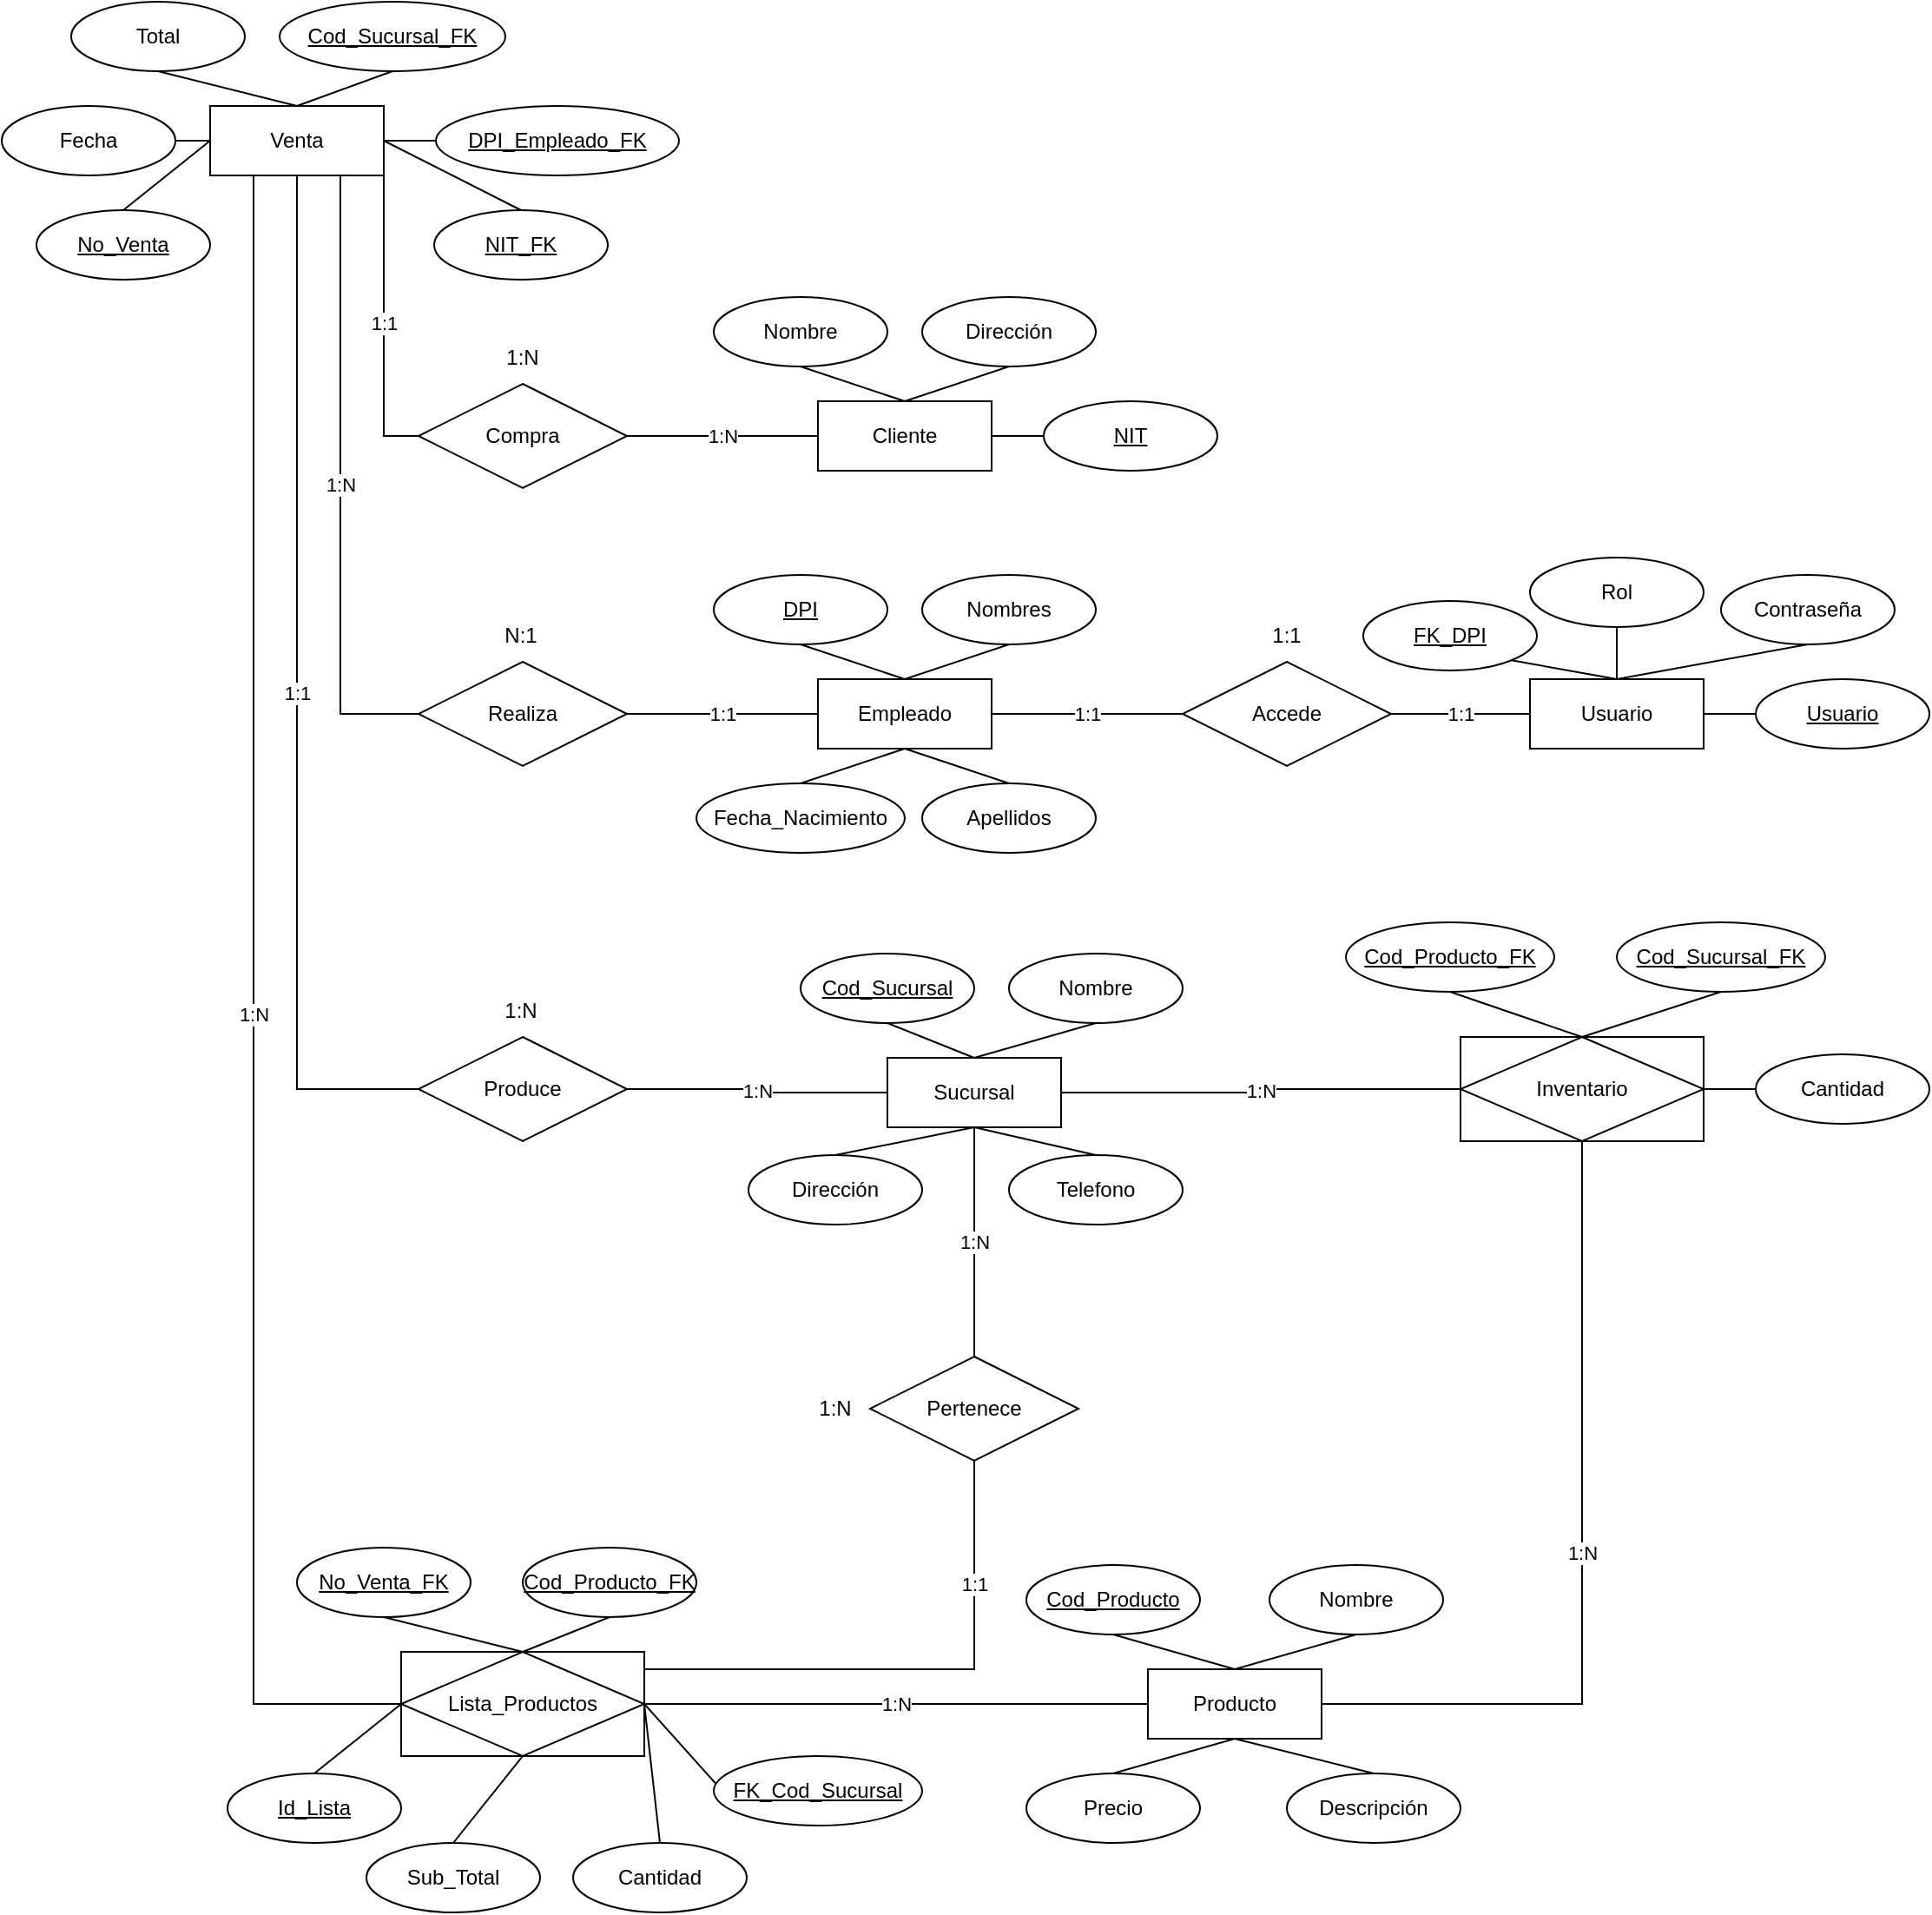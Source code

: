 <mxfile version="20.8.16" type="device"><diagram name="Página-1" id="amw6LDX13WIvpvGGitRl"><mxGraphModel dx="1080" dy="1518" grid="1" gridSize="10" guides="1" tooltips="1" connect="1" arrows="1" fold="1" page="1" pageScale="1" pageWidth="1400" pageHeight="850" math="0" shadow="0"><root><mxCell id="0"/><mxCell id="1" parent="0"/><mxCell id="8UH1qDHOts71oJluRwu8-69" value="1:N" style="edgeStyle=orthogonalEdgeStyle;rounded=0;orthogonalLoop=1;jettySize=auto;html=1;exitX=1;exitY=0.5;exitDx=0;exitDy=0;entryX=0.5;entryY=1;entryDx=0;entryDy=0;endArrow=none;endFill=0;" parent="1" source="8UH1qDHOts71oJluRwu8-1" target="8UH1qDHOts71oJluRwu8-43" edge="1"><mxGeometry relative="1" as="geometry"/></mxCell><mxCell id="8UH1qDHOts71oJluRwu8-1" value="Producto" style="whiteSpace=wrap;html=1;align=center;" parent="1" vertex="1"><mxGeometry x="680" y="970" width="100" height="40" as="geometry"/></mxCell><mxCell id="8UH1qDHOts71oJluRwu8-3" value="Cliente" style="whiteSpace=wrap;html=1;align=center;" parent="1" vertex="1"><mxGeometry x="490" y="240" width="100" height="40" as="geometry"/></mxCell><mxCell id="KH92aimrn9MVK10yiUEF-9" value="1:1" style="edgeStyle=orthogonalEdgeStyle;rounded=0;orthogonalLoop=1;jettySize=auto;html=1;exitX=0.5;exitY=1;exitDx=0;exitDy=0;entryX=0;entryY=0.5;entryDx=0;entryDy=0;endArrow=none;endFill=0;" parent="1" source="8UH1qDHOts71oJluRwu8-7" target="8UH1qDHOts71oJluRwu8-56" edge="1"><mxGeometry relative="1" as="geometry"/></mxCell><mxCell id="8UH1qDHOts71oJluRwu8-7" value="Venta" style="whiteSpace=wrap;html=1;align=center;" parent="1" vertex="1"><mxGeometry x="140" y="70" width="100" height="40" as="geometry"/></mxCell><mxCell id="KH92aimrn9MVK10yiUEF-52" style="edgeStyle=none;rounded=0;orthogonalLoop=1;jettySize=auto;html=1;exitX=0;exitY=0.5;exitDx=0;exitDy=0;entryX=1;entryY=0.5;entryDx=0;entryDy=0;endArrow=none;endFill=0;" parent="1" source="8UH1qDHOts71oJluRwu8-8" target="8UH1qDHOts71oJluRwu8-3" edge="1"><mxGeometry relative="1" as="geometry"/></mxCell><mxCell id="8UH1qDHOts71oJluRwu8-8" value="NIT" style="ellipse;whiteSpace=wrap;html=1;align=center;fontStyle=4;" parent="1" vertex="1"><mxGeometry x="620" y="240" width="100" height="40" as="geometry"/></mxCell><mxCell id="KH92aimrn9MVK10yiUEF-50" style="edgeStyle=none;rounded=0;orthogonalLoop=1;jettySize=auto;html=1;exitX=0.5;exitY=1;exitDx=0;exitDy=0;entryX=0.5;entryY=0;entryDx=0;entryDy=0;endArrow=none;endFill=0;" parent="1" source="8UH1qDHOts71oJluRwu8-9" target="8UH1qDHOts71oJluRwu8-3" edge="1"><mxGeometry relative="1" as="geometry"/></mxCell><mxCell id="8UH1qDHOts71oJluRwu8-9" value="Nombre" style="ellipse;whiteSpace=wrap;html=1;align=center;" parent="1" vertex="1"><mxGeometry x="430" y="180" width="100" height="40" as="geometry"/></mxCell><mxCell id="KH92aimrn9MVK10yiUEF-51" style="edgeStyle=none;rounded=0;orthogonalLoop=1;jettySize=auto;html=1;exitX=0.5;exitY=1;exitDx=0;exitDy=0;endArrow=none;endFill=0;" parent="1" source="8UH1qDHOts71oJluRwu8-10" edge="1"><mxGeometry relative="1" as="geometry"><mxPoint x="540" y="240" as="targetPoint"/></mxGeometry></mxCell><mxCell id="8UH1qDHOts71oJluRwu8-10" value="Dirección" style="ellipse;whiteSpace=wrap;html=1;align=center;" parent="1" vertex="1"><mxGeometry x="550" y="180" width="100" height="40" as="geometry"/></mxCell><mxCell id="KH92aimrn9MVK10yiUEF-62" style="edgeStyle=none;rounded=0;orthogonalLoop=1;jettySize=auto;html=1;exitX=0.5;exitY=1;exitDx=0;exitDy=0;entryX=0.5;entryY=0;entryDx=0;entryDy=0;endArrow=none;endFill=0;" parent="1" source="8UH1qDHOts71oJluRwu8-15" target="8UH1qDHOts71oJluRwu8-1" edge="1"><mxGeometry relative="1" as="geometry"/></mxCell><mxCell id="8UH1qDHOts71oJluRwu8-15" value="Cod_Producto" style="ellipse;whiteSpace=wrap;html=1;align=center;fontStyle=4;" parent="1" vertex="1"><mxGeometry x="610" y="910" width="100" height="40" as="geometry"/></mxCell><mxCell id="KH92aimrn9MVK10yiUEF-63" style="edgeStyle=none;rounded=0;orthogonalLoop=1;jettySize=auto;html=1;exitX=0.5;exitY=1;exitDx=0;exitDy=0;endArrow=none;endFill=0;" parent="1" source="8UH1qDHOts71oJluRwu8-16" edge="1"><mxGeometry relative="1" as="geometry"><mxPoint x="730" y="970" as="targetPoint"/></mxGeometry></mxCell><mxCell id="8UH1qDHOts71oJluRwu8-16" value="Nombre" style="ellipse;whiteSpace=wrap;html=1;align=center;" parent="1" vertex="1"><mxGeometry x="750" y="910" width="100" height="40" as="geometry"/></mxCell><mxCell id="KH92aimrn9MVK10yiUEF-65" style="edgeStyle=none;rounded=0;orthogonalLoop=1;jettySize=auto;html=1;exitX=0.5;exitY=0;exitDx=0;exitDy=0;entryX=0.5;entryY=1;entryDx=0;entryDy=0;endArrow=none;endFill=0;" parent="1" source="8UH1qDHOts71oJluRwu8-17" target="8UH1qDHOts71oJluRwu8-1" edge="1"><mxGeometry relative="1" as="geometry"/></mxCell><mxCell id="8UH1qDHOts71oJluRwu8-17" value="Descripción" style="ellipse;whiteSpace=wrap;html=1;align=center;" parent="1" vertex="1"><mxGeometry x="760" y="1030" width="100" height="40" as="geometry"/></mxCell><mxCell id="KH92aimrn9MVK10yiUEF-64" style="edgeStyle=none;rounded=0;orthogonalLoop=1;jettySize=auto;html=1;exitX=0.5;exitY=0;exitDx=0;exitDy=0;entryX=0.5;entryY=1;entryDx=0;entryDy=0;endArrow=none;endFill=0;" parent="1" source="8UH1qDHOts71oJluRwu8-18" target="8UH1qDHOts71oJluRwu8-1" edge="1"><mxGeometry relative="1" as="geometry"/></mxCell><mxCell id="8UH1qDHOts71oJluRwu8-18" value="Precio" style="ellipse;whiteSpace=wrap;html=1;align=center;" parent="1" vertex="1"><mxGeometry x="610" y="1030" width="100" height="40" as="geometry"/></mxCell><mxCell id="KH92aimrn9MVK10yiUEF-48" style="edgeStyle=none;rounded=0;orthogonalLoop=1;jettySize=auto;html=1;exitX=0.5;exitY=0;exitDx=0;exitDy=0;entryX=0;entryY=0.5;entryDx=0;entryDy=0;endArrow=none;endFill=0;" parent="1" source="8UH1qDHOts71oJluRwu8-21" target="8UH1qDHOts71oJluRwu8-7" edge="1"><mxGeometry relative="1" as="geometry"/></mxCell><mxCell id="8UH1qDHOts71oJluRwu8-21" value="No_Venta" style="ellipse;whiteSpace=wrap;html=1;align=center;fontStyle=4;" parent="1" vertex="1"><mxGeometry x="40" y="130" width="100" height="40" as="geometry"/></mxCell><mxCell id="KH92aimrn9MVK10yiUEF-41" style="edgeStyle=none;rounded=0;orthogonalLoop=1;jettySize=auto;html=1;exitX=1;exitY=0.5;exitDx=0;exitDy=0;entryX=0;entryY=0.5;entryDx=0;entryDy=0;endArrow=none;endFill=0;" parent="1" source="8UH1qDHOts71oJluRwu8-22" target="8UH1qDHOts71oJluRwu8-7" edge="1"><mxGeometry relative="1" as="geometry"/></mxCell><mxCell id="8UH1qDHOts71oJluRwu8-22" value="Fecha" style="ellipse;whiteSpace=wrap;html=1;align=center;" parent="1" vertex="1"><mxGeometry x="20" y="70" width="100" height="40" as="geometry"/></mxCell><mxCell id="KH92aimrn9MVK10yiUEF-43" style="edgeStyle=none;rounded=0;orthogonalLoop=1;jettySize=auto;html=1;exitX=0.5;exitY=1;exitDx=0;exitDy=0;entryX=0.5;entryY=0;entryDx=0;entryDy=0;endArrow=none;endFill=0;" parent="1" source="8UH1qDHOts71oJluRwu8-23" target="8UH1qDHOts71oJluRwu8-7" edge="1"><mxGeometry relative="1" as="geometry"/></mxCell><mxCell id="8UH1qDHOts71oJluRwu8-23" value="Total" style="ellipse;whiteSpace=wrap;html=1;align=center;" parent="1" vertex="1"><mxGeometry x="60" y="10" width="100" height="40" as="geometry"/></mxCell><mxCell id="KH92aimrn9MVK10yiUEF-49" style="edgeStyle=none;rounded=0;orthogonalLoop=1;jettySize=auto;html=1;exitX=0.5;exitY=0;exitDx=0;exitDy=0;entryX=1;entryY=0.5;entryDx=0;entryDy=0;endArrow=none;endFill=0;" parent="1" source="8UH1qDHOts71oJluRwu8-24" target="8UH1qDHOts71oJluRwu8-7" edge="1"><mxGeometry relative="1" as="geometry"/></mxCell><mxCell id="8UH1qDHOts71oJluRwu8-24" value="NIT_FK" style="ellipse;whiteSpace=wrap;html=1;align=center;fontStyle=4;" parent="1" vertex="1"><mxGeometry x="269" y="130" width="100" height="40" as="geometry"/></mxCell><mxCell id="KH92aimrn9MVK10yiUEF-44" style="edgeStyle=none;rounded=0;orthogonalLoop=1;jettySize=auto;html=1;exitX=0.5;exitY=1;exitDx=0;exitDy=0;entryX=0.5;entryY=0;entryDx=0;entryDy=0;endArrow=none;endFill=0;" parent="1" source="8UH1qDHOts71oJluRwu8-25" target="8UH1qDHOts71oJluRwu8-7" edge="1"><mxGeometry relative="1" as="geometry"/></mxCell><mxCell id="8UH1qDHOts71oJluRwu8-25" value="Cod_Sucursal_FK" style="ellipse;whiteSpace=wrap;html=1;align=center;fontStyle=4;" parent="1" vertex="1"><mxGeometry x="180" y="10" width="130" height="40" as="geometry"/></mxCell><mxCell id="8UH1qDHOts71oJluRwu8-58" value="1:N" style="edgeStyle=orthogonalEdgeStyle;rounded=0;orthogonalLoop=1;jettySize=auto;html=1;exitX=0;exitY=0.5;exitDx=0;exitDy=0;startArrow=none;startFill=0;endArrow=none;endFill=0;entryX=1;entryY=0.5;entryDx=0;entryDy=0;" parent="1" source="8UH1qDHOts71oJluRwu8-26" target="8UH1qDHOts71oJluRwu8-56" edge="1"><mxGeometry relative="1" as="geometry"><mxPoint x="400" y="621.737" as="targetPoint"/></mxGeometry></mxCell><mxCell id="KH92aimrn9MVK10yiUEF-58" style="edgeStyle=none;rounded=0;orthogonalLoop=1;jettySize=auto;html=1;exitX=0.5;exitY=0;exitDx=0;exitDy=0;entryX=0.5;entryY=1;entryDx=0;entryDy=0;endArrow=none;endFill=0;" parent="1" source="8UH1qDHOts71oJluRwu8-26" target="8UH1qDHOts71oJluRwu8-28" edge="1"><mxGeometry relative="1" as="geometry"/></mxCell><mxCell id="8UH1qDHOts71oJluRwu8-26" value="Sucursal" style="whiteSpace=wrap;html=1;align=center;" parent="1" vertex="1"><mxGeometry x="530" y="618" width="100" height="40" as="geometry"/></mxCell><mxCell id="KH92aimrn9MVK10yiUEF-56" style="edgeStyle=none;rounded=0;orthogonalLoop=1;jettySize=auto;html=1;exitX=0.5;exitY=1;exitDx=0;exitDy=0;entryX=0.5;entryY=0;entryDx=0;entryDy=0;endArrow=none;endFill=0;" parent="1" source="8UH1qDHOts71oJluRwu8-27" target="8UH1qDHOts71oJluRwu8-26" edge="1"><mxGeometry relative="1" as="geometry"/></mxCell><mxCell id="8UH1qDHOts71oJluRwu8-27" value="Cod_Sucursal" style="ellipse;whiteSpace=wrap;html=1;align=center;fontStyle=4;" parent="1" vertex="1"><mxGeometry x="480" y="558" width="100" height="40" as="geometry"/></mxCell><mxCell id="8UH1qDHOts71oJluRwu8-28" value="Nombre" style="ellipse;whiteSpace=wrap;html=1;align=center;" parent="1" vertex="1"><mxGeometry x="600" y="558" width="100" height="40" as="geometry"/></mxCell><mxCell id="KH92aimrn9MVK10yiUEF-53" style="edgeStyle=none;rounded=0;orthogonalLoop=1;jettySize=auto;html=1;exitX=0.5;exitY=0;exitDx=0;exitDy=0;entryX=0.5;entryY=1;entryDx=0;entryDy=0;endArrow=none;endFill=0;" parent="1" source="8UH1qDHOts71oJluRwu8-29" target="8UH1qDHOts71oJluRwu8-26" edge="1"><mxGeometry relative="1" as="geometry"/></mxCell><mxCell id="8UH1qDHOts71oJluRwu8-29" value="Dirección" style="ellipse;whiteSpace=wrap;html=1;align=center;" parent="1" vertex="1"><mxGeometry x="450" y="674" width="100" height="40" as="geometry"/></mxCell><mxCell id="KH92aimrn9MVK10yiUEF-55" style="edgeStyle=none;rounded=0;orthogonalLoop=1;jettySize=auto;html=1;exitX=0.5;exitY=0;exitDx=0;exitDy=0;entryX=0.5;entryY=1;entryDx=0;entryDy=0;endArrow=none;endFill=0;" parent="1" source="8UH1qDHOts71oJluRwu8-30" target="8UH1qDHOts71oJluRwu8-26" edge="1"><mxGeometry relative="1" as="geometry"/></mxCell><mxCell id="8UH1qDHOts71oJluRwu8-30" value="Telefono" style="ellipse;whiteSpace=wrap;html=1;align=center;" parent="1" vertex="1"><mxGeometry x="600" y="674" width="100" height="40" as="geometry"/></mxCell><mxCell id="KH92aimrn9MVK10yiUEF-45" style="edgeStyle=none;rounded=0;orthogonalLoop=1;jettySize=auto;html=1;exitX=0;exitY=0.5;exitDx=0;exitDy=0;entryX=1;entryY=0.5;entryDx=0;entryDy=0;endArrow=none;endFill=0;" parent="1" source="8UH1qDHOts71oJluRwu8-31" target="8UH1qDHOts71oJluRwu8-7" edge="1"><mxGeometry relative="1" as="geometry"/></mxCell><mxCell id="8UH1qDHOts71oJluRwu8-31" value="DPI_Empleado_FK" style="ellipse;whiteSpace=wrap;html=1;align=center;fontStyle=4;" parent="1" vertex="1"><mxGeometry x="270" y="70" width="140" height="40" as="geometry"/></mxCell><mxCell id="8UH1qDHOts71oJluRwu8-68" value="1:N" style="edgeStyle=orthogonalEdgeStyle;rounded=0;orthogonalLoop=1;jettySize=auto;html=1;exitX=1;exitY=0.5;exitDx=0;exitDy=0;entryX=0;entryY=0.5;entryDx=0;entryDy=0;endArrow=none;endFill=0;" parent="1" source="8UH1qDHOts71oJluRwu8-32" target="8UH1qDHOts71oJluRwu8-1" edge="1"><mxGeometry relative="1" as="geometry"/></mxCell><mxCell id="KH92aimrn9MVK10yiUEF-60" style="edgeStyle=none;rounded=0;orthogonalLoop=1;jettySize=auto;html=1;exitX=0.5;exitY=0;exitDx=0;exitDy=0;entryX=0.5;entryY=1;entryDx=0;entryDy=0;endArrow=none;endFill=0;" parent="1" source="8UH1qDHOts71oJluRwu8-32" target="8UH1qDHOts71oJluRwu8-34" edge="1"><mxGeometry relative="1" as="geometry"/></mxCell><mxCell id="KH92aimrn9MVK10yiUEF-61" style="edgeStyle=none;rounded=0;orthogonalLoop=1;jettySize=auto;html=1;exitX=0.5;exitY=1;exitDx=0;exitDy=0;entryX=0.5;entryY=0;entryDx=0;entryDy=0;endArrow=none;endFill=0;" parent="1" source="8UH1qDHOts71oJluRwu8-32" target="8UH1qDHOts71oJluRwu8-37" edge="1"><mxGeometry relative="1" as="geometry"/></mxCell><mxCell id="pSGtFWLk7o8av5qUMpGh-9" value="1:1" style="edgeStyle=orthogonalEdgeStyle;rounded=0;orthogonalLoop=1;jettySize=auto;html=1;exitX=1;exitY=0;exitDx=0;exitDy=0;entryX=0.5;entryY=1;entryDx=0;entryDy=0;endArrow=none;endFill=0;" edge="1" parent="1" source="8UH1qDHOts71oJluRwu8-32" target="pSGtFWLk7o8av5qUMpGh-8"><mxGeometry x="0.562" relative="1" as="geometry"><Array as="points"><mxPoint x="390" y="970"/><mxPoint x="580" y="970"/></Array><mxPoint y="1" as="offset"/></mxGeometry></mxCell><mxCell id="8UH1qDHOts71oJluRwu8-32" value="Lista_Productos" style="shape=associativeEntity;whiteSpace=wrap;html=1;align=center;" parent="1" vertex="1"><mxGeometry x="250" y="960" width="140" height="60" as="geometry"/></mxCell><mxCell id="KH92aimrn9MVK10yiUEF-59" style="edgeStyle=none;rounded=0;orthogonalLoop=1;jettySize=auto;html=1;exitX=0.5;exitY=1;exitDx=0;exitDy=0;entryX=0.5;entryY=0;entryDx=0;entryDy=0;endArrow=none;endFill=0;" parent="1" source="8UH1qDHOts71oJluRwu8-33" target="8UH1qDHOts71oJluRwu8-32" edge="1"><mxGeometry relative="1" as="geometry"/></mxCell><mxCell id="8UH1qDHOts71oJluRwu8-33" value="No_Venta_FK" style="ellipse;whiteSpace=wrap;html=1;align=center;fontStyle=4;" parent="1" vertex="1"><mxGeometry x="190" y="900" width="100" height="40" as="geometry"/></mxCell><mxCell id="8UH1qDHOts71oJluRwu8-34" value="Cod_Producto_FK" style="ellipse;whiteSpace=wrap;html=1;align=center;fontStyle=4;" parent="1" vertex="1"><mxGeometry x="320" y="900" width="100" height="40" as="geometry"/></mxCell><mxCell id="KH92aimrn9MVK10yiUEF-68" style="edgeStyle=none;rounded=0;orthogonalLoop=1;jettySize=auto;html=1;exitX=0;exitY=0.5;exitDx=0;exitDy=0;entryX=1;entryY=0.5;entryDx=0;entryDy=0;endArrow=none;endFill=0;" parent="1" source="8UH1qDHOts71oJluRwu8-35" target="8UH1qDHOts71oJluRwu8-43" edge="1"><mxGeometry relative="1" as="geometry"/></mxCell><mxCell id="8UH1qDHOts71oJluRwu8-35" value="Cantidad" style="ellipse;whiteSpace=wrap;html=1;align=center;" parent="1" vertex="1"><mxGeometry x="1030" y="616" width="100" height="40" as="geometry"/></mxCell><mxCell id="8UH1qDHOts71oJluRwu8-37" value="Sub_Total" style="ellipse;whiteSpace=wrap;html=1;align=center;" parent="1" vertex="1"><mxGeometry x="230" y="1070" width="100" height="40" as="geometry"/></mxCell><mxCell id="8UH1qDHOts71oJluRwu8-70" value="1:N" style="edgeStyle=orthogonalEdgeStyle;rounded=0;orthogonalLoop=1;jettySize=auto;html=1;exitX=0;exitY=0.5;exitDx=0;exitDy=0;entryX=1;entryY=0.5;entryDx=0;entryDy=0;endArrow=none;endFill=0;" parent="1" source="8UH1qDHOts71oJluRwu8-43" target="8UH1qDHOts71oJluRwu8-26" edge="1"><mxGeometry relative="1" as="geometry"/></mxCell><mxCell id="8UH1qDHOts71oJluRwu8-43" value="Inventario" style="shape=associativeEntity;whiteSpace=wrap;html=1;align=center;" parent="1" vertex="1"><mxGeometry x="860" y="606" width="140" height="60" as="geometry"/></mxCell><mxCell id="KH92aimrn9MVK10yiUEF-66" style="edgeStyle=none;rounded=0;orthogonalLoop=1;jettySize=auto;html=1;exitX=0.5;exitY=1;exitDx=0;exitDy=0;entryX=0.5;entryY=0;entryDx=0;entryDy=0;endArrow=none;endFill=0;" parent="1" source="8UH1qDHOts71oJluRwu8-44" target="8UH1qDHOts71oJluRwu8-43" edge="1"><mxGeometry relative="1" as="geometry"/></mxCell><mxCell id="8UH1qDHOts71oJluRwu8-44" value="Cod_Producto_FK" style="ellipse;whiteSpace=wrap;html=1;align=center;fontStyle=4;" parent="1" vertex="1"><mxGeometry x="794" y="540" width="120" height="40" as="geometry"/></mxCell><mxCell id="KH92aimrn9MVK10yiUEF-67" style="edgeStyle=none;rounded=0;orthogonalLoop=1;jettySize=auto;html=1;exitX=0.5;exitY=1;exitDx=0;exitDy=0;entryX=0.5;entryY=0;entryDx=0;entryDy=0;endArrow=none;endFill=0;" parent="1" source="8UH1qDHOts71oJluRwu8-46" target="8UH1qDHOts71oJluRwu8-43" edge="1"><mxGeometry relative="1" as="geometry"/></mxCell><mxCell id="8UH1qDHOts71oJluRwu8-46" value="Cod_Sucursal_FK" style="ellipse;whiteSpace=wrap;html=1;align=center;fontStyle=4;" parent="1" vertex="1"><mxGeometry x="950" y="540" width="120" height="40" as="geometry"/></mxCell><mxCell id="8UH1qDHOts71oJluRwu8-53" value="1:N" style="edgeStyle=orthogonalEdgeStyle;rounded=0;orthogonalLoop=1;jettySize=auto;html=1;exitX=1;exitY=0.5;exitDx=0;exitDy=0;entryX=0;entryY=0.5;entryDx=0;entryDy=0;endArrow=none;endFill=0;" parent="1" source="8UH1qDHOts71oJluRwu8-52" target="8UH1qDHOts71oJluRwu8-3" edge="1"><mxGeometry relative="1" as="geometry"/></mxCell><mxCell id="KH92aimrn9MVK10yiUEF-39" value="1:1" style="edgeStyle=orthogonalEdgeStyle;rounded=0;orthogonalLoop=1;jettySize=auto;html=1;exitX=0;exitY=0.5;exitDx=0;exitDy=0;entryX=1;entryY=1;entryDx=0;entryDy=0;endArrow=none;endFill=0;" parent="1" source="8UH1qDHOts71oJluRwu8-52" target="8UH1qDHOts71oJluRwu8-7" edge="1"><mxGeometry relative="1" as="geometry"/></mxCell><mxCell id="8UH1qDHOts71oJluRwu8-52" value="Compra" style="shape=rhombus;perimeter=rhombusPerimeter;whiteSpace=wrap;html=1;align=center;" parent="1" vertex="1"><mxGeometry x="260" y="230" width="120" height="60" as="geometry"/></mxCell><mxCell id="8UH1qDHOts71oJluRwu8-55" value="1:N" style="text;html=1;strokeColor=none;fillColor=none;align=center;verticalAlign=middle;whiteSpace=wrap;rounded=0;" parent="1" vertex="1"><mxGeometry x="290" y="200" width="60" height="30" as="geometry"/></mxCell><mxCell id="8UH1qDHOts71oJluRwu8-56" value="Produce" style="shape=rhombus;perimeter=rhombusPerimeter;whiteSpace=wrap;html=1;align=center;" parent="1" vertex="1"><mxGeometry x="260" y="606" width="120" height="60" as="geometry"/></mxCell><mxCell id="8UH1qDHOts71oJluRwu8-60" value="1:N" style="text;html=1;strokeColor=none;fillColor=none;align=center;verticalAlign=middle;whiteSpace=wrap;rounded=0;" parent="1" vertex="1"><mxGeometry x="289" y="576" width="60" height="30" as="geometry"/></mxCell><mxCell id="8UH1qDHOts71oJluRwu8-63" value="1:N" style="edgeStyle=orthogonalEdgeStyle;rounded=0;orthogonalLoop=1;jettySize=auto;html=1;exitX=0;exitY=0.5;exitDx=0;exitDy=0;entryX=0.25;entryY=1;entryDx=0;entryDy=0;endArrow=none;endFill=0;" parent="1" source="8UH1qDHOts71oJluRwu8-32" target="8UH1qDHOts71oJluRwu8-7" edge="1"><mxGeometry relative="1" as="geometry"><mxPoint x="140" y="526.0" as="sourcePoint"/></mxGeometry></mxCell><mxCell id="KH92aimrn9MVK10yiUEF-12" value="Empleado" style="whiteSpace=wrap;html=1;align=center;" parent="1" vertex="1"><mxGeometry x="490" y="400" width="100" height="40" as="geometry"/></mxCell><mxCell id="KH92aimrn9MVK10yiUEF-13" style="edgeStyle=none;rounded=0;orthogonalLoop=1;jettySize=auto;html=1;exitX=0.5;exitY=1;exitDx=0;exitDy=0;entryX=0.5;entryY=0;entryDx=0;entryDy=0;endArrow=none;endFill=0;" parent="1" source="KH92aimrn9MVK10yiUEF-14" target="KH92aimrn9MVK10yiUEF-12" edge="1"><mxGeometry relative="1" as="geometry"/></mxCell><mxCell id="KH92aimrn9MVK10yiUEF-14" value="DPI" style="ellipse;whiteSpace=wrap;html=1;align=center;fontStyle=4;" parent="1" vertex="1"><mxGeometry x="430" y="340" width="100" height="40" as="geometry"/></mxCell><mxCell id="KH92aimrn9MVK10yiUEF-15" style="edgeStyle=none;rounded=0;orthogonalLoop=1;jettySize=auto;html=1;exitX=0.5;exitY=1;exitDx=0;exitDy=0;endArrow=none;endFill=0;" parent="1" source="KH92aimrn9MVK10yiUEF-16" edge="1"><mxGeometry relative="1" as="geometry"><mxPoint x="540" y="400" as="targetPoint"/></mxGeometry></mxCell><mxCell id="KH92aimrn9MVK10yiUEF-16" value="Nombres" style="ellipse;whiteSpace=wrap;html=1;align=center;" parent="1" vertex="1"><mxGeometry x="550" y="340" width="100" height="40" as="geometry"/></mxCell><mxCell id="KH92aimrn9MVK10yiUEF-17" style="edgeStyle=none;rounded=0;orthogonalLoop=1;jettySize=auto;html=1;exitX=0.5;exitY=0;exitDx=0;exitDy=0;endArrow=none;endFill=0;" parent="1" source="KH92aimrn9MVK10yiUEF-18" edge="1"><mxGeometry relative="1" as="geometry"><mxPoint x="540" y="440" as="targetPoint"/></mxGeometry></mxCell><mxCell id="KH92aimrn9MVK10yiUEF-18" value="Apellidos" style="ellipse;whiteSpace=wrap;html=1;align=center;" parent="1" vertex="1"><mxGeometry x="550" y="460" width="100" height="40" as="geometry"/></mxCell><mxCell id="KH92aimrn9MVK10yiUEF-19" style="edgeStyle=none;rounded=0;orthogonalLoop=1;jettySize=auto;html=1;exitX=0.5;exitY=0;exitDx=0;exitDy=0;entryX=0.5;entryY=1;entryDx=0;entryDy=0;endArrow=none;endFill=0;" parent="1" source="KH92aimrn9MVK10yiUEF-20" target="KH92aimrn9MVK10yiUEF-12" edge="1"><mxGeometry relative="1" as="geometry"/></mxCell><mxCell id="KH92aimrn9MVK10yiUEF-20" value="Fecha_Nacimiento" style="ellipse;whiteSpace=wrap;html=1;align=center;" parent="1" vertex="1"><mxGeometry x="420" y="460" width="120" height="40" as="geometry"/></mxCell><mxCell id="KH92aimrn9MVK10yiUEF-21" value="1:1" style="edgeStyle=orthogonalEdgeStyle;rounded=0;orthogonalLoop=1;jettySize=auto;html=1;exitX=1;exitY=0.5;exitDx=0;exitDy=0;entryX=0;entryY=0.5;entryDx=0;entryDy=0;endArrow=none;endFill=0;" parent="1" source="KH92aimrn9MVK10yiUEF-22" target="KH92aimrn9MVK10yiUEF-12" edge="1"><mxGeometry x="-0.003" relative="1" as="geometry"><mxPoint as="offset"/><mxPoint x="400" y="420" as="sourcePoint"/></mxGeometry></mxCell><mxCell id="KH92aimrn9MVK10yiUEF-23" value="1:N" style="edgeStyle=orthogonalEdgeStyle;rounded=0;orthogonalLoop=1;jettySize=auto;html=1;exitX=0;exitY=0.5;exitDx=0;exitDy=0;entryX=0.75;entryY=1;entryDx=0;entryDy=0;endArrow=none;endFill=0;" parent="1" source="KH92aimrn9MVK10yiUEF-22" target="8UH1qDHOts71oJluRwu8-7" edge="1"><mxGeometry relative="1" as="geometry"/></mxCell><mxCell id="KH92aimrn9MVK10yiUEF-22" value="Realiza" style="shape=rhombus;perimeter=rhombusPerimeter;whiteSpace=wrap;html=1;align=center;" parent="1" vertex="1"><mxGeometry x="260" y="390" width="120" height="60" as="geometry"/></mxCell><mxCell id="KH92aimrn9MVK10yiUEF-24" value="N:1" style="text;html=1;strokeColor=none;fillColor=none;align=center;verticalAlign=middle;whiteSpace=wrap;rounded=0;" parent="1" vertex="1"><mxGeometry x="289" y="360" width="60" height="30" as="geometry"/></mxCell><mxCell id="KH92aimrn9MVK10yiUEF-25" value="Usuario" style="whiteSpace=wrap;html=1;align=center;" parent="1" vertex="1"><mxGeometry x="900" y="400" width="100" height="40" as="geometry"/></mxCell><mxCell id="KH92aimrn9MVK10yiUEF-26" style="edgeStyle=none;rounded=0;orthogonalLoop=1;jettySize=auto;html=1;exitX=0.5;exitY=1;exitDx=0;exitDy=0;entryX=0.5;entryY=0;entryDx=0;entryDy=0;endArrow=none;endFill=0;" parent="1" source="KH92aimrn9MVK10yiUEF-27" target="KH92aimrn9MVK10yiUEF-25" edge="1"><mxGeometry relative="1" as="geometry"/></mxCell><mxCell id="KH92aimrn9MVK10yiUEF-27" value="Rol" style="ellipse;whiteSpace=wrap;html=1;align=center;" parent="1" vertex="1"><mxGeometry x="900" y="330" width="100" height="40" as="geometry"/></mxCell><mxCell id="KH92aimrn9MVK10yiUEF-33" style="edgeStyle=none;rounded=0;orthogonalLoop=1;jettySize=auto;html=1;exitX=0;exitY=0.5;exitDx=0;exitDy=0;entryX=1;entryY=0.5;entryDx=0;entryDy=0;endArrow=none;endFill=0;" parent="1" source="KH92aimrn9MVK10yiUEF-29" target="KH92aimrn9MVK10yiUEF-25" edge="1"><mxGeometry relative="1" as="geometry"/></mxCell><mxCell id="KH92aimrn9MVK10yiUEF-29" value="Usuario" style="ellipse;whiteSpace=wrap;html=1;align=center;fontStyle=4;" parent="1" vertex="1"><mxGeometry x="1030" y="400" width="100" height="40" as="geometry"/></mxCell><mxCell id="KH92aimrn9MVK10yiUEF-30" style="edgeStyle=none;rounded=0;orthogonalLoop=1;jettySize=auto;html=1;exitX=0.5;exitY=1;exitDx=0;exitDy=0;entryX=0.5;entryY=0;entryDx=0;entryDy=0;endArrow=none;endFill=0;" parent="1" source="KH92aimrn9MVK10yiUEF-31" target="KH92aimrn9MVK10yiUEF-25" edge="1"><mxGeometry relative="1" as="geometry"/></mxCell><mxCell id="KH92aimrn9MVK10yiUEF-31" value="Contraseña" style="ellipse;whiteSpace=wrap;html=1;align=center;" parent="1" vertex="1"><mxGeometry x="1010" y="340" width="100" height="40" as="geometry"/></mxCell><mxCell id="KH92aimrn9MVK10yiUEF-37" value="1:1" style="edgeStyle=orthogonalEdgeStyle;rounded=0;orthogonalLoop=1;jettySize=auto;html=1;exitX=0;exitY=0.5;exitDx=0;exitDy=0;entryX=1;entryY=0.5;entryDx=0;entryDy=0;endArrow=none;endFill=0;" parent="1" source="KH92aimrn9MVK10yiUEF-35" target="KH92aimrn9MVK10yiUEF-12" edge="1"><mxGeometry relative="1" as="geometry"/></mxCell><mxCell id="KH92aimrn9MVK10yiUEF-38" value="1:1" style="edgeStyle=orthogonalEdgeStyle;rounded=0;orthogonalLoop=1;jettySize=auto;html=1;exitX=1;exitY=0.5;exitDx=0;exitDy=0;entryX=0;entryY=0.5;entryDx=0;entryDy=0;endArrow=none;endFill=0;" parent="1" source="KH92aimrn9MVK10yiUEF-35" target="KH92aimrn9MVK10yiUEF-25" edge="1"><mxGeometry relative="1" as="geometry"/></mxCell><mxCell id="KH92aimrn9MVK10yiUEF-35" value="Accede" style="shape=rhombus;perimeter=rhombusPerimeter;whiteSpace=wrap;html=1;align=center;" parent="1" vertex="1"><mxGeometry x="700" y="390" width="120" height="60" as="geometry"/></mxCell><mxCell id="KH92aimrn9MVK10yiUEF-36" value="1:1" style="text;html=1;strokeColor=none;fillColor=none;align=center;verticalAlign=middle;whiteSpace=wrap;rounded=0;" parent="1" vertex="1"><mxGeometry x="730" y="360" width="60" height="30" as="geometry"/></mxCell><mxCell id="odEJlu1w_tT4fP1hwIqP-3" style="edgeStyle=none;rounded=0;orthogonalLoop=1;jettySize=auto;html=1;exitX=0.5;exitY=0;exitDx=0;exitDy=0;entryX=1;entryY=0.5;entryDx=0;entryDy=0;endArrow=none;endFill=0;" parent="1" source="odEJlu1w_tT4fP1hwIqP-1" target="8UH1qDHOts71oJluRwu8-32" edge="1"><mxGeometry relative="1" as="geometry"/></mxCell><mxCell id="odEJlu1w_tT4fP1hwIqP-1" value="Cantidad" style="ellipse;whiteSpace=wrap;html=1;align=center;" parent="1" vertex="1"><mxGeometry x="349" y="1070" width="100" height="40" as="geometry"/></mxCell><mxCell id="pSGtFWLk7o8av5qUMpGh-3" style="rounded=0;orthogonalLoop=1;jettySize=auto;html=1;exitX=1;exitY=1;exitDx=0;exitDy=0;entryX=0.5;entryY=0;entryDx=0;entryDy=0;endArrow=none;endFill=0;" edge="1" parent="1" source="pSGtFWLk7o8av5qUMpGh-1" target="KH92aimrn9MVK10yiUEF-25"><mxGeometry relative="1" as="geometry"/></mxCell><mxCell id="pSGtFWLk7o8av5qUMpGh-1" value="FK_DPI" style="ellipse;whiteSpace=wrap;html=1;align=center;fontStyle=4;" vertex="1" parent="1"><mxGeometry x="804" y="355" width="100" height="40" as="geometry"/></mxCell><mxCell id="pSGtFWLk7o8av5qUMpGh-5" style="edgeStyle=none;rounded=0;orthogonalLoop=1;jettySize=auto;html=1;exitX=0.5;exitY=0;exitDx=0;exitDy=0;entryX=0;entryY=0.5;entryDx=0;entryDy=0;endArrow=none;endFill=0;" edge="1" parent="1" source="pSGtFWLk7o8av5qUMpGh-4" target="8UH1qDHOts71oJluRwu8-32"><mxGeometry relative="1" as="geometry"/></mxCell><mxCell id="pSGtFWLk7o8av5qUMpGh-4" value="Id_Lista" style="ellipse;whiteSpace=wrap;html=1;align=center;fontStyle=4;" vertex="1" parent="1"><mxGeometry x="150" y="1030" width="100" height="40" as="geometry"/></mxCell><mxCell id="pSGtFWLk7o8av5qUMpGh-7" style="edgeStyle=none;rounded=0;orthogonalLoop=1;jettySize=auto;html=1;exitX=0;exitY=1;exitDx=0;exitDy=0;entryX=1;entryY=0.5;entryDx=0;entryDy=0;endArrow=none;endFill=0;" edge="1" parent="1" source="pSGtFWLk7o8av5qUMpGh-6" target="8UH1qDHOts71oJluRwu8-32"><mxGeometry relative="1" as="geometry"/></mxCell><mxCell id="pSGtFWLk7o8av5qUMpGh-6" value="FK_Cod_Sucursal" style="ellipse;whiteSpace=wrap;html=1;align=center;fontStyle=4;" vertex="1" parent="1"><mxGeometry x="430" y="1020" width="120" height="40" as="geometry"/></mxCell><mxCell id="pSGtFWLk7o8av5qUMpGh-10" value="1:N" style="edgeStyle=none;rounded=0;orthogonalLoop=1;jettySize=auto;html=1;exitX=0.5;exitY=0;exitDx=0;exitDy=0;endArrow=none;endFill=0;" edge="1" parent="1" source="pSGtFWLk7o8av5qUMpGh-8" target="8UH1qDHOts71oJluRwu8-26"><mxGeometry relative="1" as="geometry"/></mxCell><mxCell id="pSGtFWLk7o8av5qUMpGh-8" value="Pertenece" style="shape=rhombus;perimeter=rhombusPerimeter;whiteSpace=wrap;html=1;align=center;" vertex="1" parent="1"><mxGeometry x="520" y="790" width="120" height="60" as="geometry"/></mxCell><mxCell id="pSGtFWLk7o8av5qUMpGh-11" value="1:N" style="text;html=1;strokeColor=none;fillColor=none;align=center;verticalAlign=middle;whiteSpace=wrap;rounded=0;" vertex="1" parent="1"><mxGeometry x="470" y="805" width="60" height="30" as="geometry"/></mxCell></root></mxGraphModel></diagram></mxfile>